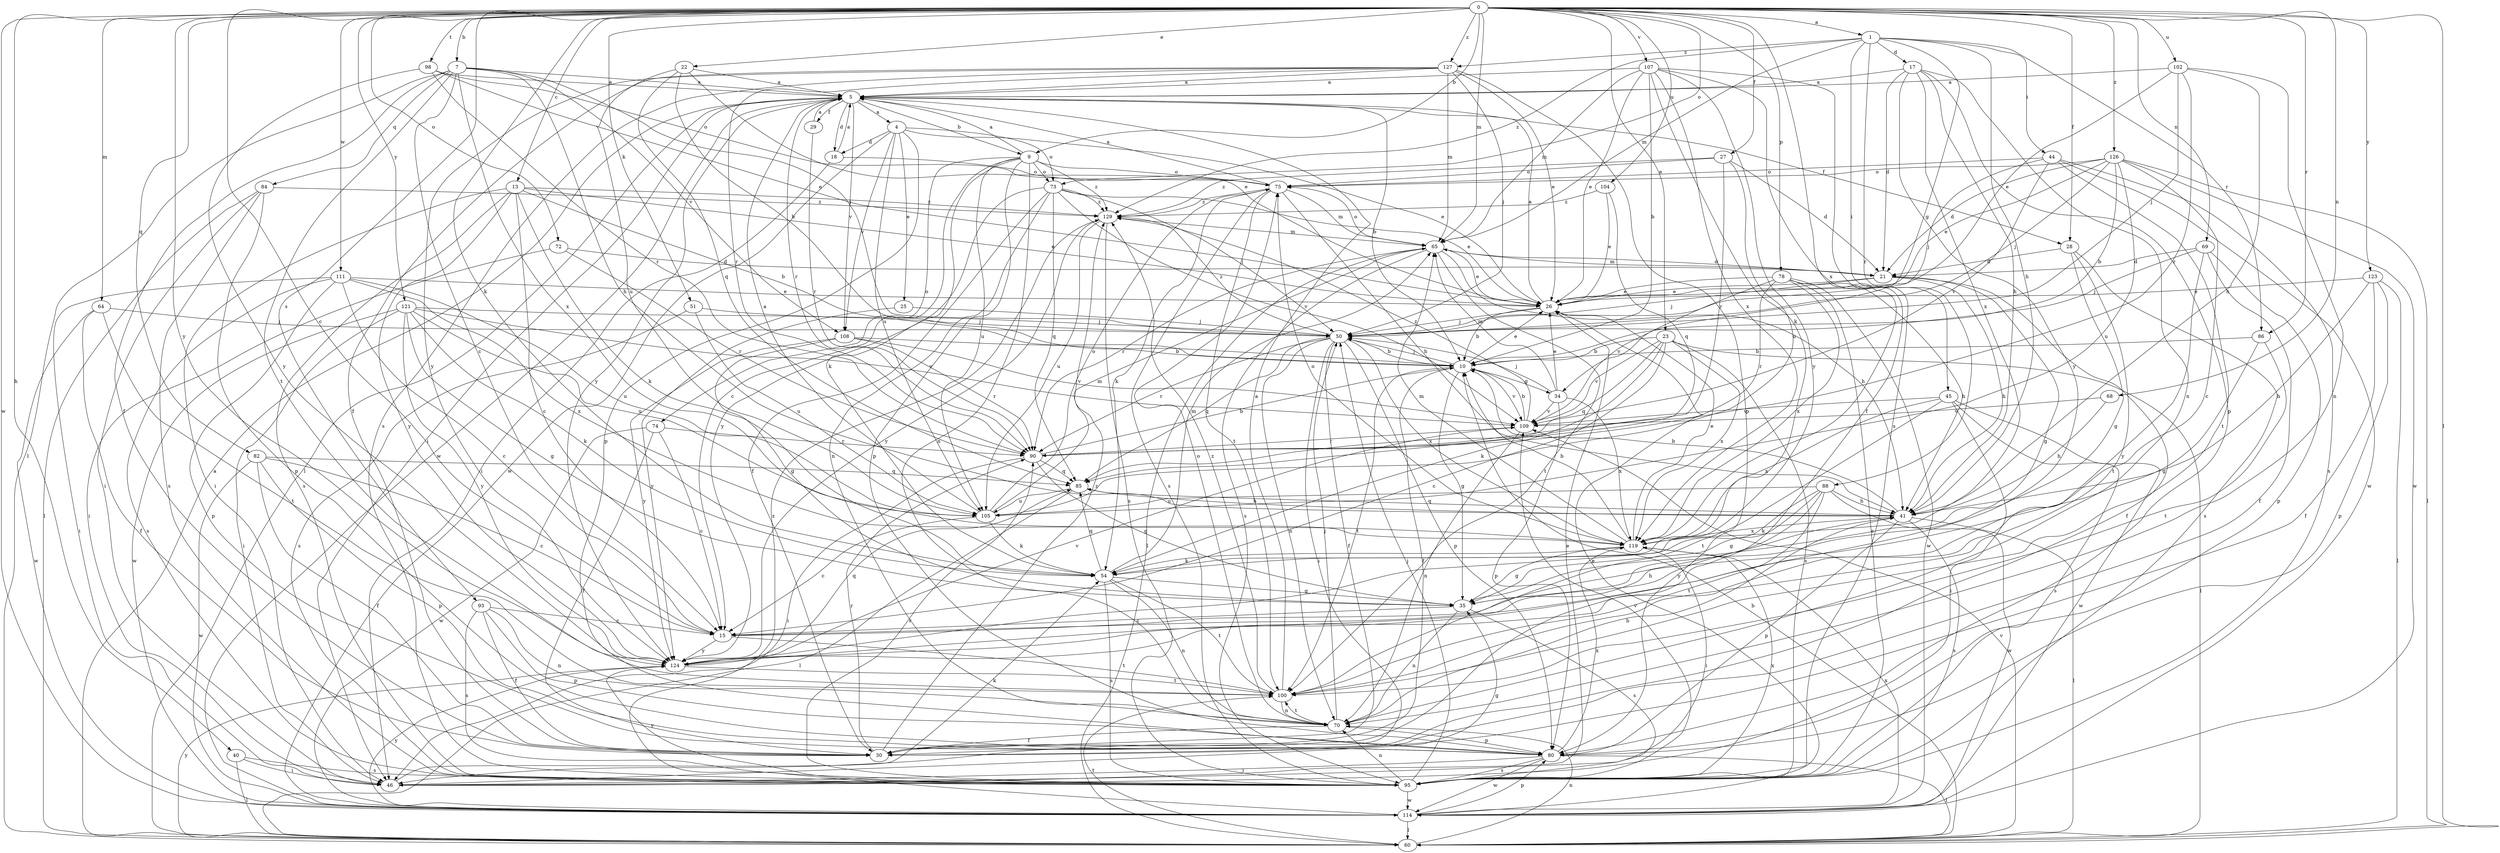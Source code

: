 strict digraph  {
0;
1;
4;
5;
7;
9;
10;
13;
15;
17;
18;
21;
22;
23;
25;
26;
27;
28;
29;
30;
34;
35;
40;
41;
44;
45;
46;
50;
51;
54;
60;
64;
65;
68;
69;
70;
72;
73;
74;
75;
78;
80;
82;
84;
85;
86;
88;
90;
93;
95;
98;
100;
102;
104;
105;
107;
108;
109;
111;
114;
119;
121;
123;
124;
126;
127;
129;
0 -> 1  [label=a];
0 -> 7  [label=b];
0 -> 9  [label=b];
0 -> 13  [label=c];
0 -> 15  [label=c];
0 -> 22  [label=e];
0 -> 23  [label=e];
0 -> 27  [label=f];
0 -> 28  [label=f];
0 -> 40  [label=h];
0 -> 51  [label=k];
0 -> 54  [label=k];
0 -> 60  [label=l];
0 -> 64  [label=m];
0 -> 65  [label=m];
0 -> 68  [label=n];
0 -> 69  [label=n];
0 -> 72  [label=o];
0 -> 73  [label=o];
0 -> 78  [label=p];
0 -> 82  [label=q];
0 -> 86  [label=r];
0 -> 93  [label=s];
0 -> 98  [label=t];
0 -> 102  [label=u];
0 -> 104  [label=u];
0 -> 107  [label=v];
0 -> 111  [label=w];
0 -> 114  [label=w];
0 -> 119  [label=x];
0 -> 121  [label=y];
0 -> 123  [label=y];
0 -> 124  [label=y];
0 -> 126  [label=z];
0 -> 127  [label=z];
1 -> 17  [label=d];
1 -> 34  [label=g];
1 -> 41  [label=h];
1 -> 44  [label=i];
1 -> 45  [label=i];
1 -> 65  [label=m];
1 -> 86  [label=r];
1 -> 88  [label=r];
1 -> 127  [label=z];
1 -> 129  [label=z];
4 -> 18  [label=d];
4 -> 25  [label=e];
4 -> 26  [label=e];
4 -> 73  [label=o];
4 -> 80  [label=p];
4 -> 105  [label=u];
4 -> 108  [label=v];
4 -> 114  [label=w];
5 -> 4  [label=a];
5 -> 9  [label=b];
5 -> 10  [label=b];
5 -> 18  [label=d];
5 -> 28  [label=f];
5 -> 29  [label=f];
5 -> 46  [label=i];
5 -> 60  [label=l];
5 -> 90  [label=r];
5 -> 108  [label=v];
5 -> 114  [label=w];
5 -> 124  [label=y];
7 -> 5  [label=a];
7 -> 15  [label=c];
7 -> 30  [label=f];
7 -> 41  [label=h];
7 -> 50  [label=j];
7 -> 60  [label=l];
7 -> 84  [label=q];
7 -> 100  [label=t];
7 -> 108  [label=v];
7 -> 119  [label=x];
9 -> 5  [label=a];
9 -> 15  [label=c];
9 -> 54  [label=k];
9 -> 70  [label=n];
9 -> 73  [label=o];
9 -> 74  [label=o];
9 -> 75  [label=o];
9 -> 80  [label=p];
9 -> 105  [label=u];
9 -> 129  [label=z];
10 -> 26  [label=e];
10 -> 30  [label=f];
10 -> 34  [label=g];
10 -> 35  [label=g];
10 -> 50  [label=j];
10 -> 100  [label=t];
10 -> 109  [label=v];
13 -> 10  [label=b];
13 -> 15  [label=c];
13 -> 26  [label=e];
13 -> 46  [label=i];
13 -> 54  [label=k];
13 -> 95  [label=s];
13 -> 124  [label=y];
13 -> 129  [label=z];
15 -> 41  [label=h];
15 -> 100  [label=t];
15 -> 124  [label=y];
17 -> 5  [label=a];
17 -> 21  [label=d];
17 -> 41  [label=h];
17 -> 70  [label=n];
17 -> 80  [label=p];
17 -> 119  [label=x];
17 -> 124  [label=y];
18 -> 5  [label=a];
18 -> 46  [label=i];
18 -> 75  [label=o];
21 -> 26  [label=e];
21 -> 30  [label=f];
21 -> 35  [label=g];
21 -> 41  [label=h];
21 -> 50  [label=j];
21 -> 65  [label=m];
22 -> 5  [label=a];
22 -> 10  [label=b];
22 -> 26  [label=e];
22 -> 85  [label=q];
22 -> 105  [label=u];
23 -> 10  [label=b];
23 -> 15  [label=c];
23 -> 54  [label=k];
23 -> 60  [label=l];
23 -> 85  [label=q];
23 -> 95  [label=s];
23 -> 109  [label=v];
23 -> 119  [label=x];
25 -> 50  [label=j];
25 -> 124  [label=y];
26 -> 5  [label=a];
26 -> 10  [label=b];
26 -> 50  [label=j];
27 -> 21  [label=d];
27 -> 75  [label=o];
27 -> 90  [label=r];
27 -> 105  [label=u];
27 -> 129  [label=z];
28 -> 21  [label=d];
28 -> 35  [label=g];
28 -> 95  [label=s];
28 -> 100  [label=t];
29 -> 5  [label=a];
29 -> 90  [label=r];
30 -> 90  [label=r];
30 -> 129  [label=z];
34 -> 26  [label=e];
34 -> 50  [label=j];
34 -> 65  [label=m];
34 -> 80  [label=p];
34 -> 109  [label=v];
34 -> 119  [label=x];
35 -> 15  [label=c];
35 -> 70  [label=n];
35 -> 95  [label=s];
40 -> 46  [label=i];
40 -> 60  [label=l];
40 -> 95  [label=s];
41 -> 10  [label=b];
41 -> 60  [label=l];
41 -> 80  [label=p];
41 -> 85  [label=q];
41 -> 95  [label=s];
41 -> 119  [label=x];
44 -> 50  [label=j];
44 -> 75  [label=o];
44 -> 95  [label=s];
44 -> 100  [label=t];
44 -> 109  [label=v];
44 -> 114  [label=w];
45 -> 46  [label=i];
45 -> 95  [label=s];
45 -> 100  [label=t];
45 -> 109  [label=v];
45 -> 114  [label=w];
45 -> 119  [label=x];
46 -> 26  [label=e];
46 -> 35  [label=g];
46 -> 54  [label=k];
50 -> 10  [label=b];
50 -> 30  [label=f];
50 -> 46  [label=i];
50 -> 70  [label=n];
50 -> 80  [label=p];
50 -> 85  [label=q];
50 -> 90  [label=r];
50 -> 119  [label=x];
50 -> 129  [label=z];
51 -> 50  [label=j];
51 -> 95  [label=s];
51 -> 105  [label=u];
54 -> 35  [label=g];
54 -> 65  [label=m];
54 -> 70  [label=n];
54 -> 85  [label=q];
54 -> 95  [label=s];
54 -> 100  [label=t];
60 -> 5  [label=a];
60 -> 10  [label=b];
60 -> 70  [label=n];
60 -> 100  [label=t];
60 -> 109  [label=v];
60 -> 124  [label=y];
64 -> 30  [label=f];
64 -> 50  [label=j];
64 -> 100  [label=t];
64 -> 114  [label=w];
65 -> 21  [label=d];
65 -> 26  [label=e];
65 -> 41  [label=h];
65 -> 60  [label=l];
65 -> 75  [label=o];
65 -> 90  [label=r];
65 -> 95  [label=s];
65 -> 100  [label=t];
68 -> 41  [label=h];
68 -> 109  [label=v];
69 -> 21  [label=d];
69 -> 30  [label=f];
69 -> 50  [label=j];
69 -> 80  [label=p];
69 -> 124  [label=y];
70 -> 30  [label=f];
70 -> 41  [label=h];
70 -> 50  [label=j];
70 -> 75  [label=o];
70 -> 80  [label=p];
70 -> 100  [label=t];
72 -> 21  [label=d];
72 -> 46  [label=i];
72 -> 90  [label=r];
73 -> 26  [label=e];
73 -> 30  [label=f];
73 -> 50  [label=j];
73 -> 70  [label=n];
73 -> 85  [label=q];
73 -> 109  [label=v];
73 -> 124  [label=y];
73 -> 129  [label=z];
74 -> 15  [label=c];
74 -> 30  [label=f];
74 -> 90  [label=r];
74 -> 114  [label=w];
75 -> 5  [label=a];
75 -> 41  [label=h];
75 -> 54  [label=k];
75 -> 65  [label=m];
75 -> 95  [label=s];
75 -> 100  [label=t];
75 -> 129  [label=z];
78 -> 26  [label=e];
78 -> 41  [label=h];
78 -> 90  [label=r];
78 -> 95  [label=s];
78 -> 109  [label=v];
78 -> 114  [label=w];
78 -> 119  [label=x];
80 -> 46  [label=i];
80 -> 60  [label=l];
80 -> 95  [label=s];
80 -> 114  [label=w];
80 -> 119  [label=x];
82 -> 15  [label=c];
82 -> 30  [label=f];
82 -> 80  [label=p];
82 -> 85  [label=q];
82 -> 114  [label=w];
84 -> 46  [label=i];
84 -> 60  [label=l];
84 -> 80  [label=p];
84 -> 95  [label=s];
84 -> 129  [label=z];
85 -> 41  [label=h];
85 -> 60  [label=l];
85 -> 105  [label=u];
86 -> 10  [label=b];
86 -> 35  [label=g];
86 -> 100  [label=t];
88 -> 35  [label=g];
88 -> 41  [label=h];
88 -> 54  [label=k];
88 -> 100  [label=t];
88 -> 105  [label=u];
88 -> 114  [label=w];
88 -> 124  [label=y];
90 -> 10  [label=b];
90 -> 35  [label=g];
90 -> 46  [label=i];
90 -> 85  [label=q];
93 -> 15  [label=c];
93 -> 30  [label=f];
93 -> 70  [label=n];
93 -> 80  [label=p];
93 -> 95  [label=s];
95 -> 50  [label=j];
95 -> 70  [label=n];
95 -> 90  [label=r];
95 -> 109  [label=v];
95 -> 114  [label=w];
95 -> 119  [label=x];
95 -> 124  [label=y];
98 -> 5  [label=a];
98 -> 26  [label=e];
98 -> 75  [label=o];
98 -> 90  [label=r];
98 -> 124  [label=y];
100 -> 5  [label=a];
100 -> 70  [label=n];
100 -> 129  [label=z];
102 -> 5  [label=a];
102 -> 26  [label=e];
102 -> 41  [label=h];
102 -> 50  [label=j];
102 -> 70  [label=n];
102 -> 90  [label=r];
104 -> 26  [label=e];
104 -> 85  [label=q];
104 -> 129  [label=z];
105 -> 5  [label=a];
105 -> 15  [label=c];
105 -> 54  [label=k];
105 -> 65  [label=m];
105 -> 75  [label=o];
107 -> 5  [label=a];
107 -> 10  [label=b];
107 -> 26  [label=e];
107 -> 30  [label=f];
107 -> 54  [label=k];
107 -> 65  [label=m];
107 -> 95  [label=s];
107 -> 119  [label=x];
107 -> 124  [label=y];
108 -> 10  [label=b];
108 -> 35  [label=g];
108 -> 90  [label=r];
108 -> 109  [label=v];
108 -> 124  [label=y];
109 -> 10  [label=b];
109 -> 70  [label=n];
109 -> 90  [label=r];
109 -> 129  [label=z];
111 -> 15  [label=c];
111 -> 26  [label=e];
111 -> 46  [label=i];
111 -> 80  [label=p];
111 -> 95  [label=s];
111 -> 105  [label=u];
111 -> 119  [label=x];
114 -> 26  [label=e];
114 -> 60  [label=l];
114 -> 80  [label=p];
114 -> 119  [label=x];
114 -> 124  [label=y];
114 -> 129  [label=z];
119 -> 10  [label=b];
119 -> 26  [label=e];
119 -> 35  [label=g];
119 -> 46  [label=i];
119 -> 54  [label=k];
119 -> 65  [label=m];
119 -> 75  [label=o];
121 -> 35  [label=g];
121 -> 46  [label=i];
121 -> 50  [label=j];
121 -> 54  [label=k];
121 -> 105  [label=u];
121 -> 109  [label=v];
121 -> 114  [label=w];
121 -> 124  [label=y];
123 -> 26  [label=e];
123 -> 30  [label=f];
123 -> 41  [label=h];
123 -> 60  [label=l];
123 -> 80  [label=p];
124 -> 85  [label=q];
124 -> 100  [label=t];
124 -> 109  [label=v];
126 -> 10  [label=b];
126 -> 15  [label=c];
126 -> 21  [label=d];
126 -> 26  [label=e];
126 -> 50  [label=j];
126 -> 60  [label=l];
126 -> 75  [label=o];
126 -> 105  [label=u];
126 -> 114  [label=w];
127 -> 5  [label=a];
127 -> 26  [label=e];
127 -> 30  [label=f];
127 -> 50  [label=j];
127 -> 65  [label=m];
127 -> 80  [label=p];
127 -> 90  [label=r];
127 -> 95  [label=s];
127 -> 124  [label=y];
129 -> 65  [label=m];
129 -> 95  [label=s];
129 -> 105  [label=u];
129 -> 124  [label=y];
}
